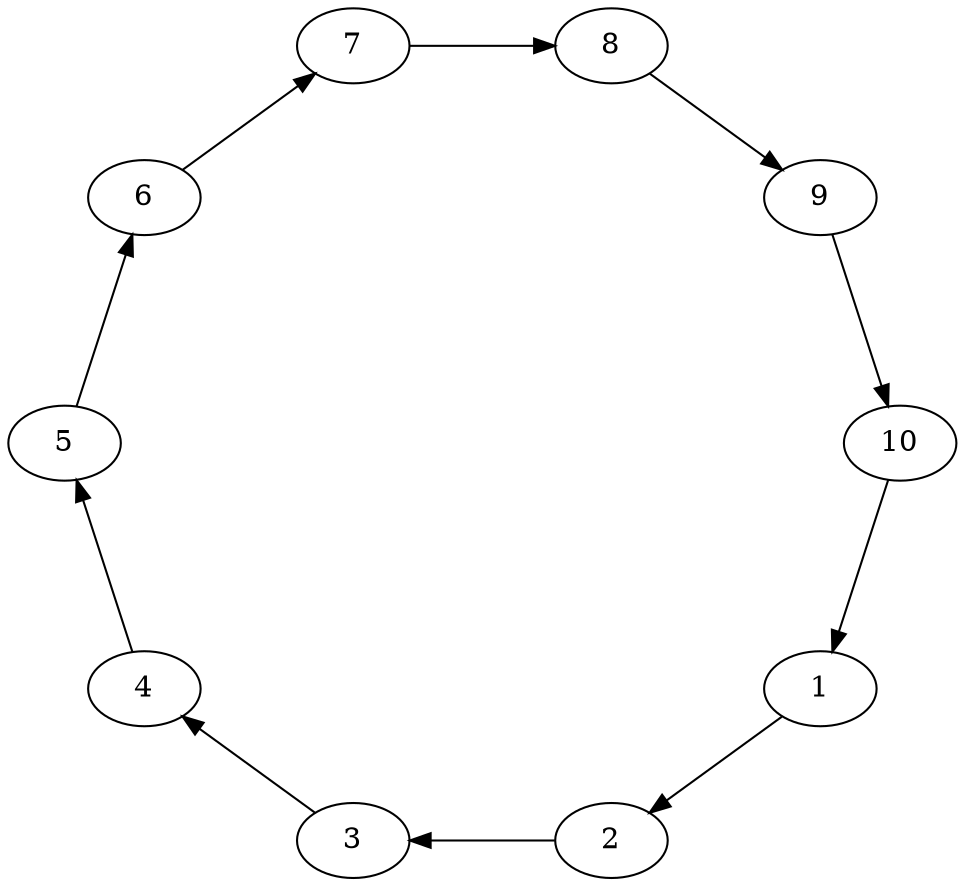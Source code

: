 digraph foo {
layout=circo
1->2;
2->3;
3->4;
4->5;
5->6;
6->7;
7->8;
8->9;
9->10;
10->1;
}
